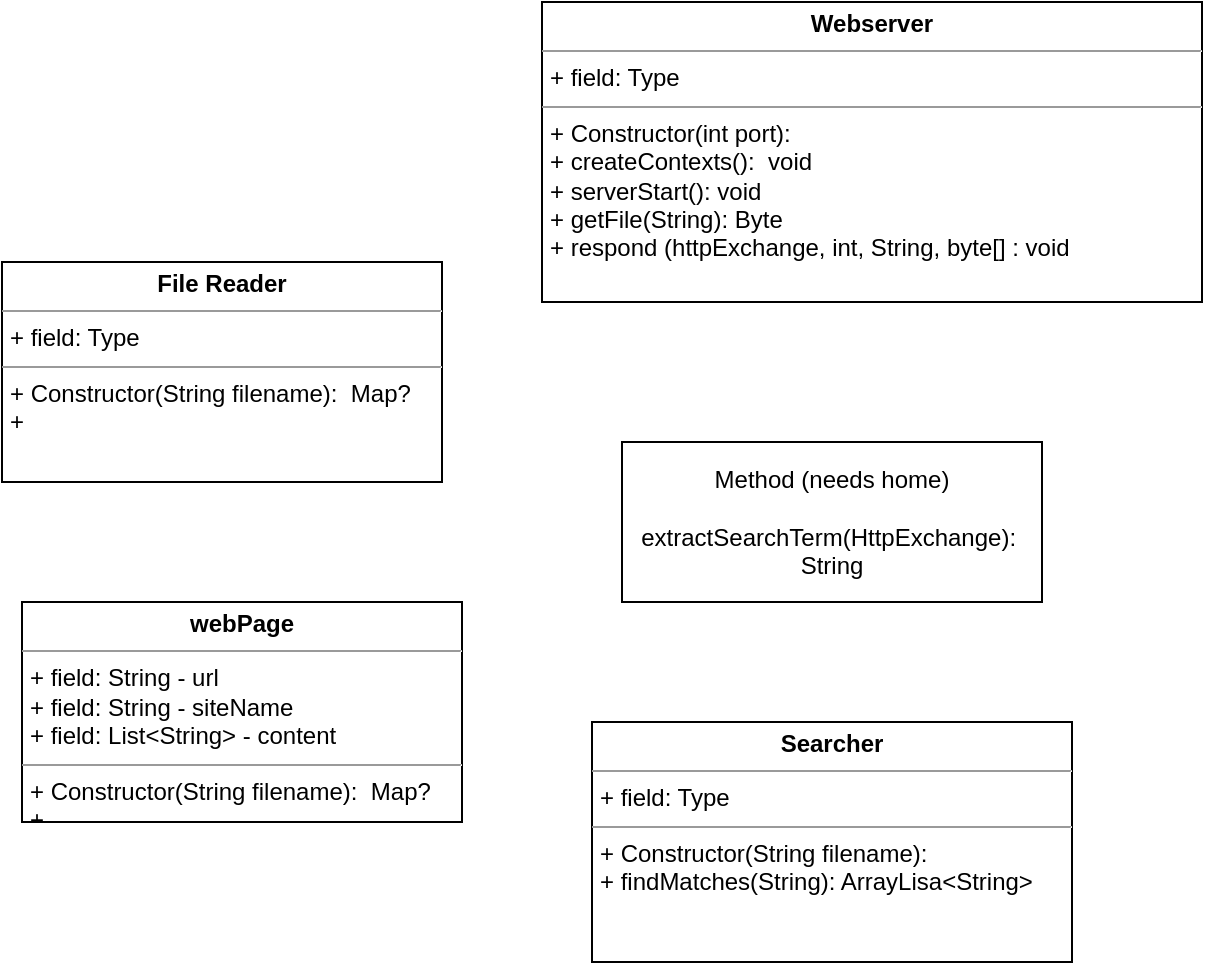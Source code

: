 <mxfile version="22.1.0" type="device">
  <diagram name="1 oldal" id="7umGLhRyVCXZM5xA3QTR">
    <mxGraphModel dx="953" dy="884" grid="1" gridSize="10" guides="1" tooltips="1" connect="1" arrows="1" fold="1" page="1" pageScale="1" pageWidth="690" pageHeight="980" math="0" shadow="0">
      <root>
        <mxCell id="0" />
        <mxCell id="1" parent="0" />
        <mxCell id="TNFHKG3bzv3Xla8TjNS5-2" value="&lt;p style=&quot;margin:0px;margin-top:4px;text-align:center;&quot;&gt;&lt;b&gt;Webserver&lt;/b&gt;&lt;/p&gt;&lt;hr size=&quot;1&quot;&gt;&lt;p style=&quot;margin:0px;margin-left:4px;&quot;&gt;+ field: Type&lt;/p&gt;&lt;hr size=&quot;1&quot;&gt;&lt;p style=&quot;margin:0px;margin-left:4px;&quot;&gt;+ Constructor(int port):&amp;nbsp;&lt;/p&gt;&lt;p style=&quot;margin:0px;margin-left:4px;&quot;&gt;+ createContexts():&amp;nbsp; void&lt;/p&gt;&lt;p style=&quot;margin:0px;margin-left:4px;&quot;&gt;+ serverStart(): void&lt;/p&gt;&lt;p style=&quot;margin:0px;margin-left:4px;&quot;&gt;+ getFile(String): Byte&lt;/p&gt;&lt;p style=&quot;margin:0px;margin-left:4px;&quot;&gt;+ respond (httpExchange, int, String, byte[] : void&lt;/p&gt;" style="verticalAlign=top;align=left;overflow=fill;fontSize=12;fontFamily=Helvetica;html=1;whiteSpace=wrap;" parent="1" vertex="1">
          <mxGeometry x="300" y="20" width="330" height="150" as="geometry" />
        </mxCell>
        <mxCell id="TNFHKG3bzv3Xla8TjNS5-3" value="&lt;p style=&quot;margin:0px;margin-top:4px;text-align:center;&quot;&gt;&lt;b&gt;File Reader&lt;/b&gt;&lt;/p&gt;&lt;hr size=&quot;1&quot;&gt;&lt;p style=&quot;margin:0px;margin-left:4px;&quot;&gt;+ field: Type&lt;/p&gt;&lt;hr size=&quot;1&quot;&gt;&lt;p style=&quot;margin:0px;margin-left:4px;&quot;&gt;+ Constructor(String filename):&amp;nbsp; Map?&lt;/p&gt;&lt;p style=&quot;margin:0px;margin-left:4px;&quot;&gt;+&amp;nbsp;&lt;/p&gt;" style="verticalAlign=top;align=left;overflow=fill;fontSize=12;fontFamily=Helvetica;html=1;whiteSpace=wrap;" parent="1" vertex="1">
          <mxGeometry x="30" y="150" width="220" height="110" as="geometry" />
        </mxCell>
        <mxCell id="TNFHKG3bzv3Xla8TjNS5-4" value="&lt;p style=&quot;margin:0px;margin-top:4px;text-align:center;&quot;&gt;&lt;b&gt;Searcher&lt;/b&gt;&lt;/p&gt;&lt;hr size=&quot;1&quot;&gt;&lt;p style=&quot;margin:0px;margin-left:4px;&quot;&gt;+ field: Type&lt;/p&gt;&lt;hr size=&quot;1&quot;&gt;&lt;p style=&quot;margin:0px;margin-left:4px;&quot;&gt;+ Constructor(String filename):&amp;nbsp;&lt;/p&gt;&lt;p style=&quot;margin:0px;margin-left:4px;&quot;&gt;+ findMatches(String): ArrayLisa&amp;lt;String&amp;gt;&lt;/p&gt;" style="verticalAlign=top;align=left;overflow=fill;fontSize=12;fontFamily=Helvetica;html=1;whiteSpace=wrap;" parent="1" vertex="1">
          <mxGeometry x="325" y="380" width="240" height="120" as="geometry" />
        </mxCell>
        <mxCell id="TNFHKG3bzv3Xla8TjNS5-7" value="Method (needs home)&lt;br&gt;&lt;br&gt;extractSearchTerm(HttpExchange):&amp;nbsp; String" style="html=1;whiteSpace=wrap;align=center;" parent="1" vertex="1">
          <mxGeometry x="340" y="240" width="210" height="80" as="geometry" />
        </mxCell>
        <mxCell id="YpR_qzpU52yIdTW5XaEF-1" value="&lt;p style=&quot;margin:0px;margin-top:4px;text-align:center;&quot;&gt;&lt;b&gt;webPage&lt;/b&gt;&lt;/p&gt;&lt;hr size=&quot;1&quot;&gt;&lt;p style=&quot;margin:0px;margin-left:4px;&quot;&gt;+ field: String - url&lt;/p&gt;&lt;p style=&quot;margin:0px;margin-left:4px;&quot;&gt;+ field: String - siteName&lt;/p&gt;&lt;p style=&quot;margin:0px;margin-left:4px;&quot;&gt;+ field: List&amp;lt;String&amp;gt; - content&lt;/p&gt;&lt;hr size=&quot;1&quot;&gt;&lt;p style=&quot;margin:0px;margin-left:4px;&quot;&gt;+ Constructor(String filename):&amp;nbsp; Map?&lt;/p&gt;&lt;p style=&quot;margin:0px;margin-left:4px;&quot;&gt;+&amp;nbsp;&lt;/p&gt;" style="verticalAlign=top;align=left;overflow=fill;fontSize=12;fontFamily=Helvetica;html=1;whiteSpace=wrap;" vertex="1" parent="1">
          <mxGeometry x="40" y="320" width="220" height="110" as="geometry" />
        </mxCell>
      </root>
    </mxGraphModel>
  </diagram>
</mxfile>

